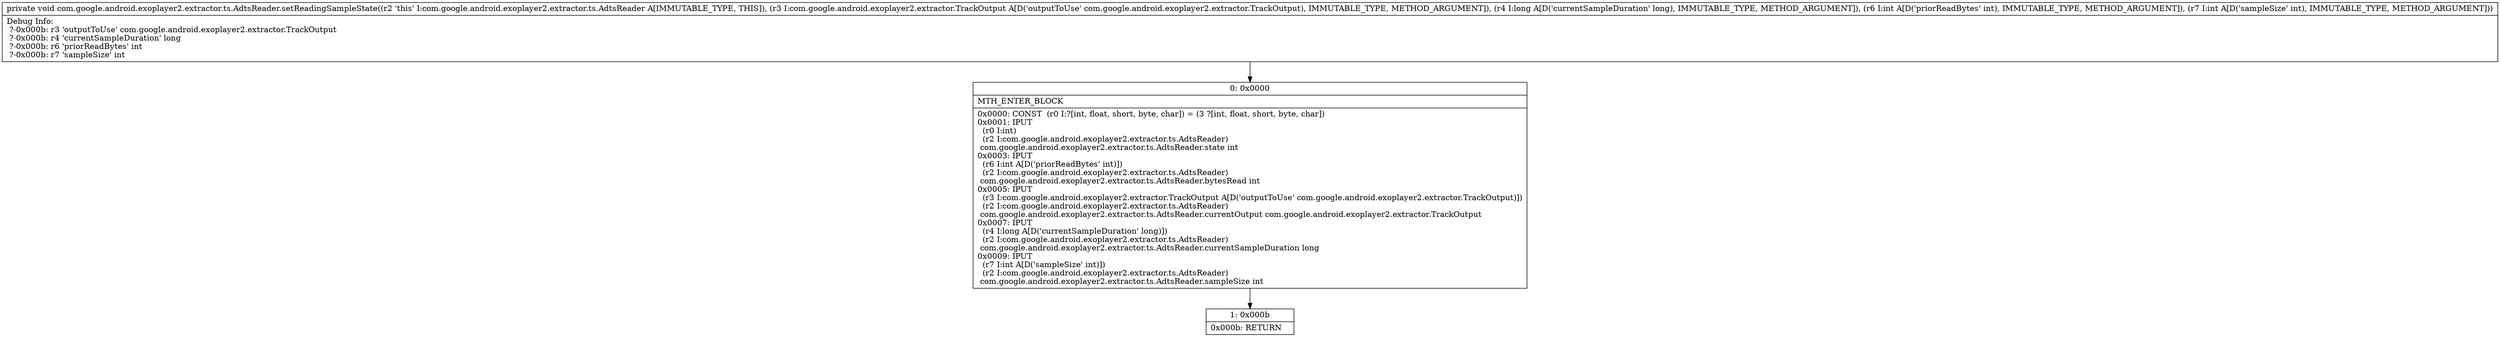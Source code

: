 digraph "CFG forcom.google.android.exoplayer2.extractor.ts.AdtsReader.setReadingSampleState(Lcom\/google\/android\/exoplayer2\/extractor\/TrackOutput;JII)V" {
Node_0 [shape=record,label="{0\:\ 0x0000|MTH_ENTER_BLOCK\l|0x0000: CONST  (r0 I:?[int, float, short, byte, char]) = (3 ?[int, float, short, byte, char]) \l0x0001: IPUT  \l  (r0 I:int)\l  (r2 I:com.google.android.exoplayer2.extractor.ts.AdtsReader)\l com.google.android.exoplayer2.extractor.ts.AdtsReader.state int \l0x0003: IPUT  \l  (r6 I:int A[D('priorReadBytes' int)])\l  (r2 I:com.google.android.exoplayer2.extractor.ts.AdtsReader)\l com.google.android.exoplayer2.extractor.ts.AdtsReader.bytesRead int \l0x0005: IPUT  \l  (r3 I:com.google.android.exoplayer2.extractor.TrackOutput A[D('outputToUse' com.google.android.exoplayer2.extractor.TrackOutput)])\l  (r2 I:com.google.android.exoplayer2.extractor.ts.AdtsReader)\l com.google.android.exoplayer2.extractor.ts.AdtsReader.currentOutput com.google.android.exoplayer2.extractor.TrackOutput \l0x0007: IPUT  \l  (r4 I:long A[D('currentSampleDuration' long)])\l  (r2 I:com.google.android.exoplayer2.extractor.ts.AdtsReader)\l com.google.android.exoplayer2.extractor.ts.AdtsReader.currentSampleDuration long \l0x0009: IPUT  \l  (r7 I:int A[D('sampleSize' int)])\l  (r2 I:com.google.android.exoplayer2.extractor.ts.AdtsReader)\l com.google.android.exoplayer2.extractor.ts.AdtsReader.sampleSize int \l}"];
Node_1 [shape=record,label="{1\:\ 0x000b|0x000b: RETURN   \l}"];
MethodNode[shape=record,label="{private void com.google.android.exoplayer2.extractor.ts.AdtsReader.setReadingSampleState((r2 'this' I:com.google.android.exoplayer2.extractor.ts.AdtsReader A[IMMUTABLE_TYPE, THIS]), (r3 I:com.google.android.exoplayer2.extractor.TrackOutput A[D('outputToUse' com.google.android.exoplayer2.extractor.TrackOutput), IMMUTABLE_TYPE, METHOD_ARGUMENT]), (r4 I:long A[D('currentSampleDuration' long), IMMUTABLE_TYPE, METHOD_ARGUMENT]), (r6 I:int A[D('priorReadBytes' int), IMMUTABLE_TYPE, METHOD_ARGUMENT]), (r7 I:int A[D('sampleSize' int), IMMUTABLE_TYPE, METHOD_ARGUMENT]))  | Debug Info:\l  ?\-0x000b: r3 'outputToUse' com.google.android.exoplayer2.extractor.TrackOutput\l  ?\-0x000b: r4 'currentSampleDuration' long\l  ?\-0x000b: r6 'priorReadBytes' int\l  ?\-0x000b: r7 'sampleSize' int\l}"];
MethodNode -> Node_0;
Node_0 -> Node_1;
}

